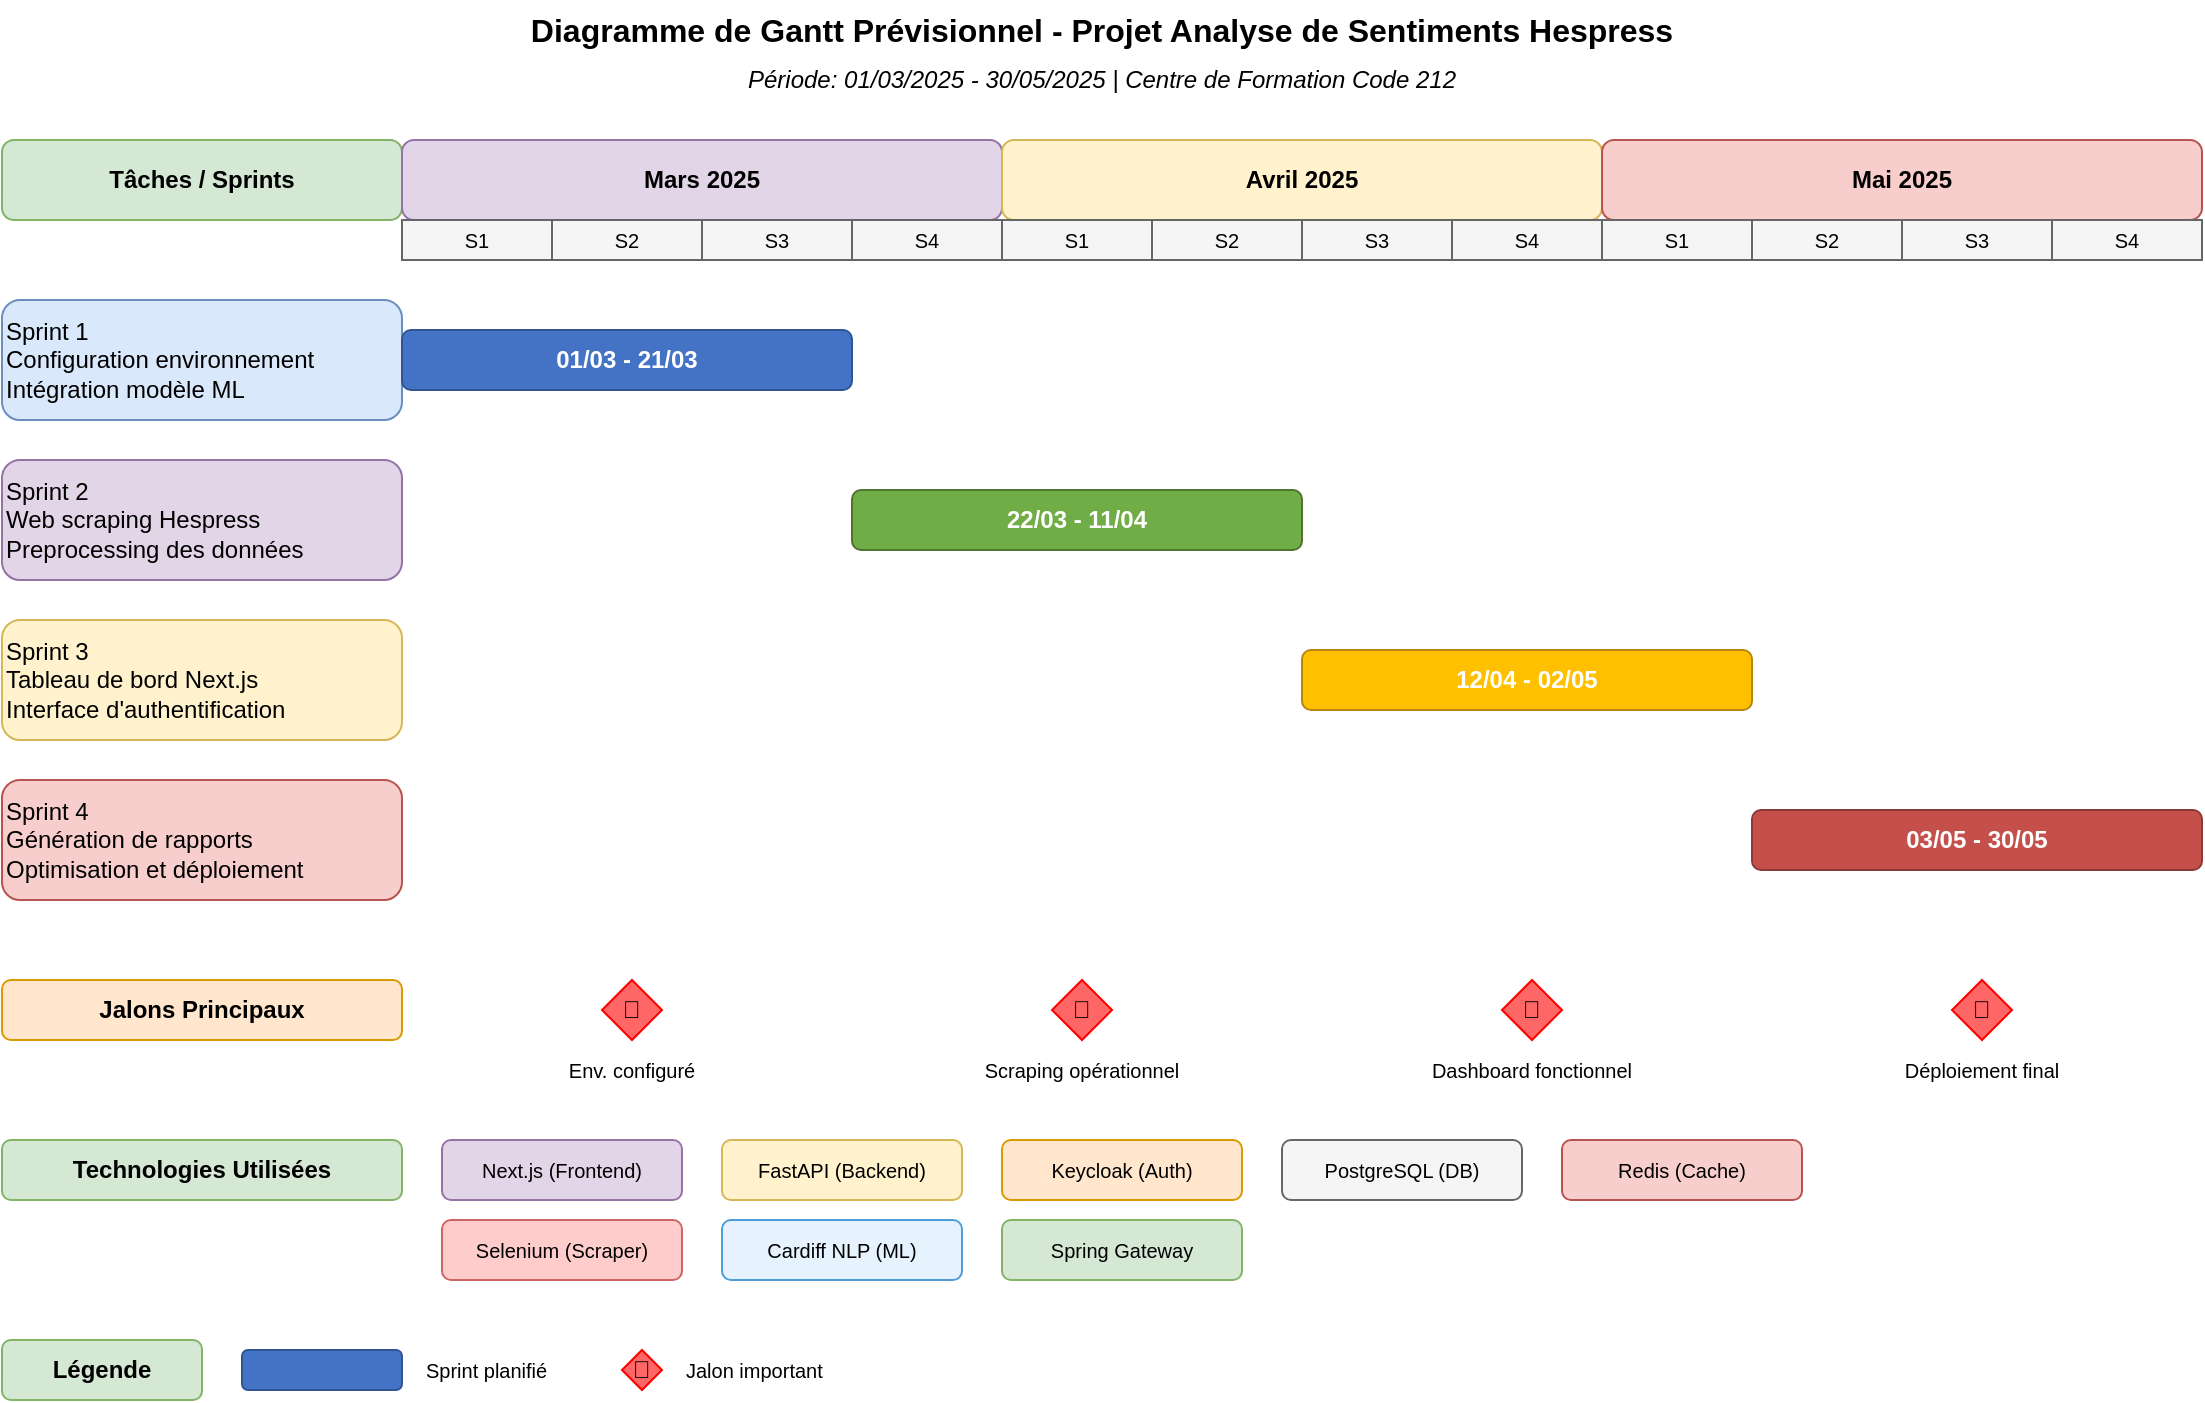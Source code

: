 <mxfile>
    <diagram name="Gantt Prévisionnel - Sentiment Analysis System" id="gantt-diagram">
        <mxGraphModel dx="1422" dy="772" grid="1" gridSize="10" guides="1" tooltips="1" connect="1" arrows="1" fold="1" page="1" pageScale="1" pageWidth="1600" pageHeight="1200" math="0" shadow="0">
            <root>
                <mxCell id="0"/>
                <mxCell id="1" parent="0"/>
                
                <!-- Title -->
                <mxCell id="Title" value="Diagramme de Gantt Prévisionnel - Projet Analyse de Sentiments Hespress" style="text;html=1;strokeColor=none;fillColor=none;align=center;verticalAlign=middle;whiteSpace=wrap;rounded=0;fontStyle=1;fontSize=16;" vertex="1" parent="1">
                    <mxGeometry x="200" y="30" width="800" height="30" as="geometry"/>
                </mxCell>
                
                <!-- Subtitle -->
                <mxCell id="Subtitle" value="Période: 01/03/2025 - 30/05/2025 | Centre de Formation Code 212" style="text;html=1;strokeColor=none;fillColor=none;align=center;verticalAlign=middle;whiteSpace=wrap;rounded=0;fontStyle=2;fontSize=12;" vertex="1" parent="1">
                    <mxGeometry x="200" y="60" width="800" height="20" as="geometry"/>
                </mxCell>
                
                <!-- Headers -->
                <mxCell id="TaskHeader" value="Tâches / Sprints" style="rounded=1;whiteSpace=wrap;html=1;fillColor=#d5e8d4;strokeColor=#82b366;fontStyle=1;" vertex="1" parent="1">
                    <mxGeometry x="50" y="100" width="200" height="40" as="geometry"/>
                </mxCell>
                
                <mxCell id="Mars" value="Mars 2025" style="rounded=1;whiteSpace=wrap;html=1;fillColor=#e1d5e7;strokeColor=#9673a6;fontStyle=1;" vertex="1" parent="1">
                    <mxGeometry x="250" y="100" width="300" height="40" as="geometry"/>
                </mxCell>
                
                <mxCell id="Avril" value="Avril 2025" style="rounded=1;whiteSpace=wrap;html=1;fillColor=#fff2cc;strokeColor=#d6b656;fontStyle=1;" vertex="1" parent="1">
                    <mxGeometry x="550" y="100" width="300" height="40" as="geometry"/>
                </mxCell>
                
                <mxCell id="Mai" value="Mai 2025" style="rounded=1;whiteSpace=wrap;html=1;fillColor=#f8cecc;strokeColor=#b85450;fontStyle=1;" vertex="1" parent="1">
                    <mxGeometry x="850" y="100" width="300" height="40" as="geometry"/>
                </mxCell>
                
                <!-- Week Headers -->
                <mxCell id="MarsS1" value="S1" style="rounded=0;whiteSpace=wrap;html=1;fillColor=#f5f5f5;strokeColor=#666666;fontSize=10;" vertex="1" parent="1">
                    <mxGeometry x="250" y="140" width="75" height="20" as="geometry"/>
                </mxCell>
                
                <mxCell id="MarsS2" value="S2" style="rounded=0;whiteSpace=wrap;html=1;fillColor=#f5f5f5;strokeColor=#666666;fontSize=10;" vertex="1" parent="1">
                    <mxGeometry x="325" y="140" width="75" height="20" as="geometry"/>
                </mxCell>
                
                <mxCell id="MarsS3" value="S3" style="rounded=0;whiteSpace=wrap;html=1;fillColor=#f5f5f5;strokeColor=#666666;fontSize=10;" vertex="1" parent="1">
                    <mxGeometry x="400" y="140" width="75" height="20" as="geometry"/>
                </mxCell>
                
                <mxCell id="MarsS4" value="S4" style="rounded=0;whiteSpace=wrap;html=1;fillColor=#f5f5f5;strokeColor=#666666;fontSize=10;" vertex="1" parent="1">
                    <mxGeometry x="475" y="140" width="75" height="20" as="geometry"/>
                </mxCell>
                
                <mxCell id="AvrilS1" value="S1" style="rounded=0;whiteSpace=wrap;html=1;fillColor=#f5f5f5;strokeColor=#666666;fontSize=10;" vertex="1" parent="1">
                    <mxGeometry x="550" y="140" width="75" height="20" as="geometry"/>
                </mxCell>
                
                <mxCell id="AvrilS2" value="S2" style="rounded=0;whiteSpace=wrap;html=1;fillColor=#f5f5f5;strokeColor=#666666;fontSize=10;" vertex="1" parent="1">
                    <mxGeometry x="625" y="140" width="75" height="20" as="geometry"/>
                </mxCell>
                
                <mxCell id="AvrilS3" value="S3" style="rounded=0;whiteSpace=wrap;html=1;fillColor=#f5f5f5;strokeColor=#666666;fontSize=10;" vertex="1" parent="1">
                    <mxGeometry x="700" y="140" width="75" height="20" as="geometry"/>
                </mxCell>
                
                <mxCell id="AvrilS4" value="S4" style="rounded=0;whiteSpace=wrap;html=1;fillColor=#f5f5f5;strokeColor=#666666;fontSize=10;" vertex="1" parent="1">
                    <mxGeometry x="775" y="140" width="75" height="20" as="geometry"/>
                </mxCell>
                
                <mxCell id="MaiS1" value="S1" style="rounded=0;whiteSpace=wrap;html=1;fillColor=#f5f5f5;strokeColor=#666666;fontSize=10;" vertex="1" parent="1">
                    <mxGeometry x="850" y="140" width="75" height="20" as="geometry"/>
                </mxCell>
                
                <mxCell id="MaiS2" value="S2" style="rounded=0;whiteSpace=wrap;html=1;fillColor=#f5f5f5;strokeColor=#666666;fontSize=10;" vertex="1" parent="1">
                    <mxGeometry x="925" y="140" width="75" height="20" as="geometry"/>
                </mxCell>
                
                <mxCell id="MaiS3" value="S3" style="rounded=0;whiteSpace=wrap;html=1;fillColor=#f5f5f5;strokeColor=#666666;fontSize=10;" vertex="1" parent="1">
                    <mxGeometry x="1000" y="140" width="75" height="20" as="geometry"/>
                </mxCell>
                
                <mxCell id="MaiS4" value="S4" style="rounded=0;whiteSpace=wrap;html=1;fillColor=#f5f5f5;strokeColor=#666666;fontSize=10;" vertex="1" parent="1">
                    <mxGeometry x="1075" y="140" width="75" height="20" as="geometry"/>
                </mxCell>
                
                <!-- Sprint 1 -->
                <mxCell id="Sprint1Label" value="Sprint 1&#xa;Configuration environnement&#xa;Intégration modèle ML" style="rounded=1;whiteSpace=wrap;html=1;fillColor=#dae8fc;strokeColor=#6c8ebf;align=left;verticalAlign=middle;" vertex="1" parent="1">
                    <mxGeometry x="50" y="180" width="200" height="60" as="geometry"/>
                </mxCell>
                
                <mxCell id="Sprint1Bar" value="" style="rounded=1;whiteSpace=wrap;html=1;fillColor=#4472C4;strokeColor=#2F5597;" vertex="1" parent="1">
                    <mxGeometry x="250" y="195" width="225" height="30" as="geometry"/>
                </mxCell>
                
                <mxCell id="Sprint1Text" value="01/03 - 21/03" style="text;html=1;strokeColor=none;fillColor=none;align=center;verticalAlign=middle;whiteSpace=wrap;rounded=0;fontColor=#FFFFFF;fontStyle=1;" vertex="1" parent="1">
                    <mxGeometry x="250" y="195" width="225" height="30" as="geometry"/>
                </mxCell>
                
                <!-- Sprint 2 -->
                <mxCell id="Sprint2Label" value="Sprint 2&#xa;Web scraping Hespress&#xa;Preprocessing des données" style="rounded=1;whiteSpace=wrap;html=1;fillColor=#e1d5e7;strokeColor=#9673a6;align=left;verticalAlign=middle;" vertex="1" parent="1">
                    <mxGeometry x="50" y="260" width="200" height="60" as="geometry"/>
                </mxCell>
                
                <mxCell id="Sprint2Bar" value="" style="rounded=1;whiteSpace=wrap;html=1;fillColor=#70AD47;strokeColor=#4F7530;" vertex="1" parent="1">
                    <mxGeometry x="475" y="275" width="225" height="30" as="geometry"/>
                </mxCell>
                
                <mxCell id="Sprint2Text" value="22/03 - 11/04" style="text;html=1;strokeColor=none;fillColor=none;align=center;verticalAlign=middle;whiteSpace=wrap;rounded=0;fontColor=#FFFFFF;fontStyle=1;" vertex="1" parent="1">
                    <mxGeometry x="475" y="275" width="225" height="30" as="geometry"/>
                </mxCell>
                
                <!-- Sprint 3 -->
                <mxCell id="Sprint3Label" value="Sprint 3&#xa;Tableau de bord Next.js&#xa;Interface d'authentification" style="rounded=1;whiteSpace=wrap;html=1;fillColor=#fff2cc;strokeColor=#d6b656;align=left;verticalAlign=middle;" vertex="1" parent="1">
                    <mxGeometry x="50" y="340" width="200" height="60" as="geometry"/>
                </mxCell>
                
                <mxCell id="Sprint3Bar" value="" style="rounded=1;whiteSpace=wrap;html=1;fillColor=#FFC000;strokeColor=#B8860B;" vertex="1" parent="1">
                    <mxGeometry x="700" y="355" width="225" height="30" as="geometry"/>
                </mxCell>
                
                <mxCell id="Sprint3Text" value="12/04 - 02/05" style="text;html=1;strokeColor=none;fillColor=none;align=center;verticalAlign=middle;whiteSpace=wrap;rounded=0;fontColor=#FFFFFF;fontStyle=1;" vertex="1" parent="1">
                    <mxGeometry x="700" y="355" width="225" height="30" as="geometry"/>
                </mxCell>
                
                <!-- Sprint 4 -->
                <mxCell id="Sprint4Label" value="Sprint 4&#xa;Génération de rapports&#xa;Optimisation et déploiement" style="rounded=1;whiteSpace=wrap;html=1;fillColor=#f8cecc;strokeColor=#b85450;align=left;verticalAlign=middle;" vertex="1" parent="1">
                    <mxGeometry x="50" y="420" width="200" height="60" as="geometry"/>
                </mxCell>
                
                <mxCell id="Sprint4Bar" value="" style="rounded=1;whiteSpace=wrap;html=1;fillColor=#C5504B;strokeColor=#8B3A3A;" vertex="1" parent="1">
                    <mxGeometry x="925" y="435" width="225" height="30" as="geometry"/>
                </mxCell>
                
                <mxCell id="Sprint4Text" value="03/05 - 30/05" style="text;html=1;strokeColor=none;fillColor=none;align=center;verticalAlign=middle;whiteSpace=wrap;rounded=0;fontColor=#FFFFFF;fontStyle=1;" vertex="1" parent="1">
                    <mxGeometry x="925" y="435" width="225" height="30" as="geometry"/>
                </mxCell>
                
                <!-- Milestones -->
                <mxCell id="MilestoneHeader" value="Jalons Principaux" style="rounded=1;whiteSpace=wrap;html=1;fillColor=#ffe6cc;strokeColor=#d79b00;fontStyle=1;" vertex="1" parent="1">
                    <mxGeometry x="50" y="520" width="200" height="30" as="geometry"/>
                </mxCell>
                
                <mxCell id="Milestone1" value="🎯" style="rhombus;whiteSpace=wrap;html=1;fillColor=#ff6666;strokeColor=#ff0000;" vertex="1" parent="1">
                    <mxGeometry x="350" y="520" width="30" height="30" as="geometry"/>
                </mxCell>
                
                <mxCell id="Milestone1Text" value="Env. configuré" style="text;html=1;strokeColor=none;fillColor=none;align=center;verticalAlign=middle;whiteSpace=wrap;rounded=0;fontSize=10;" vertex="1" parent="1">
                    <mxGeometry x="320" y="555" width="90" height="20" as="geometry"/>
                </mxCell>
                
                <mxCell id="Milestone2" value="🎯" style="rhombus;whiteSpace=wrap;html=1;fillColor=#ff6666;strokeColor=#ff0000;" vertex="1" parent="1">
                    <mxGeometry x="575" y="520" width="30" height="30" as="geometry"/>
                </mxCell>
                
                <mxCell id="Milestone2Text" value="Scraping opérationnel" style="text;html=1;strokeColor=none;fillColor=none;align=center;verticalAlign=middle;whiteSpace=wrap;rounded=0;fontSize=10;" vertex="1" parent="1">
                    <mxGeometry x="535" y="555" width="110" height="20" as="geometry"/>
                </mxCell>
                
                <mxCell id="Milestone3" value="🎯" style="rhombus;whiteSpace=wrap;html=1;fillColor=#ff6666;strokeColor=#ff0000;" vertex="1" parent="1">
                    <mxGeometry x="800" y="520" width="30" height="30" as="geometry"/>
                </mxCell>
                
                <mxCell id="Milestone3Text" value="Dashboard fonctionnel" style="text;html=1;strokeColor=none;fillColor=none;align=center;verticalAlign=middle;whiteSpace=wrap;rounded=0;fontSize=10;" vertex="1" parent="1">
                    <mxGeometry x="755" y="555" width="120" height="20" as="geometry"/>
                </mxCell>
                
                <mxCell id="Milestone4" value="🎯" style="rhombus;whiteSpace=wrap;html=1;fillColor=#ff6666;strokeColor=#ff0000;" vertex="1" parent="1">
                    <mxGeometry x="1025" y="520" width="30" height="30" as="geometry"/>
                </mxCell>
                
                <mxCell id="Milestone4Text" value="Déploiement final" style="text;html=1;strokeColor=none;fillColor=none;align=center;verticalAlign=middle;whiteSpace=wrap;rounded=0;fontSize=10;" vertex="1" parent="1">
                    <mxGeometry x="985" y="555" width="110" height="20" as="geometry"/>
                </mxCell>
                
                <!-- Technology Stack Legend -->
                <mxCell id="TechHeader" value="Technologies Utilisées" style="rounded=1;whiteSpace=wrap;html=1;fillColor=#d5e8d4;strokeColor=#82b366;fontStyle=1;" vertex="1" parent="1">
                    <mxGeometry x="50" y="600" width="200" height="30" as="geometry"/>
                </mxCell>
                
                <mxCell id="TechNextJS" value="Next.js (Frontend)" style="rounded=1;whiteSpace=wrap;html=1;fillColor=#e1d5e7;strokeColor=#9673a6;fontSize=10;" vertex="1" parent="1">
                    <mxGeometry x="270" y="600" width="120" height="30" as="geometry"/>
                </mxCell>
                
                <mxCell id="TechFastAPI" value="FastAPI (Backend)" style="rounded=1;whiteSpace=wrap;html=1;fillColor=#fff2cc;strokeColor=#d6b656;fontSize=10;" vertex="1" parent="1">
                    <mxGeometry x="410" y="600" width="120" height="30" as="geometry"/>
                </mxCell>
                
                <mxCell id="TechKeycloak" value="Keycloak (Auth)" style="rounded=1;whiteSpace=wrap;html=1;fillColor=#ffe6cc;strokeColor=#d79b00;fontSize=10;" vertex="1" parent="1">
                    <mxGeometry x="550" y="600" width="120" height="30" as="geometry"/>
                </mxCell>
                
                <mxCell id="TechPostgres" value="PostgreSQL (DB)" style="rounded=1;whiteSpace=wrap;html=1;fillColor=#f5f5f5;strokeColor=#666666;fontSize=10;" vertex="1" parent="1">
                    <mxGeometry x="690" y="600" width="120" height="30" as="geometry"/>
                </mxCell>
                
                <mxCell id="TechRedis" value="Redis (Cache)" style="rounded=1;whiteSpace=wrap;html=1;fillColor=#f8cecc;strokeColor=#b85450;fontSize=10;" vertex="1" parent="1">
                    <mxGeometry x="830" y="600" width="120" height="30" as="geometry"/>
                </mxCell>
                
                <mxCell id="TechSelenium" value="Selenium (Scraper)" style="rounded=1;whiteSpace=wrap;html=1;fillColor=#ffcccc;strokeColor=#cc6666;fontSize=10;" vertex="1" parent="1">
                    <mxGeometry x="270" y="640" width="120" height="30" as="geometry"/>
                </mxCell>
                
                <mxCell id="TechML" value="Cardiff NLP (ML)" style="rounded=1;whiteSpace=wrap;html=1;fillColor=#e6f3ff;strokeColor=#4d9ddb;fontSize=10;" vertex="1" parent="1">
                    <mxGeometry x="410" y="640" width="120" height="30" as="geometry"/>
                </mxCell>
                
                <mxCell id="TechSpring" value="Spring Gateway" style="rounded=1;whiteSpace=wrap;html=1;fillColor=#d5e8d4;strokeColor=#82b366;fontSize=10;" vertex="1" parent="1">
                    <mxGeometry x="550" y="640" width="120" height="30" as="geometry"/>
                </mxCell>
                
                <!-- Progress Legend -->
                <mxCell id="ProgressHeader" value="Légende" style="rounded=1;whiteSpace=wrap;html=1;fillColor=#d5e8d4;strokeColor=#82b366;fontStyle=1;" vertex="1" parent="1">
                    <mxGeometry x="50" y="700" width="100" height="30" as="geometry"/>
                </mxCell>
                
                <mxCell id="ProgressBar" value="" style="rounded=1;whiteSpace=wrap;html=1;fillColor=#4472C4;strokeColor=#2F5597;" vertex="1" parent="1">
                    <mxGeometry x="170" y="705" width="80" height="20" as="geometry"/>
                </mxCell>
                
                <mxCell id="ProgressText" value="Sprint planifié" style="text;html=1;strokeColor=none;fillColor=none;align=left;verticalAlign=middle;whiteSpace=wrap;rounded=0;fontSize=10;" vertex="1" parent="1">
                    <mxGeometry x="260" y="700" width="80" height="30" as="geometry"/>
                </mxCell>
                
                <mxCell id="MilestoneIcon" value="🎯" style="rhombus;whiteSpace=wrap;html=1;fillColor=#ff6666;strokeColor=#ff0000;" vertex="1" parent="1">
                    <mxGeometry x="360" y="705" width="20" height="20" as="geometry"/>
                </mxCell>
                
                <mxCell id="MilestoneTextLegend" value="Jalon important" style="text;html=1;strokeColor=none;fillColor=none;align=left;verticalAlign=middle;whiteSpace=wrap;rounded=0;fontSize=10;" vertex="1" parent="1">
                    <mxGeometry x="390" y="700" width="80" height="30" as="geometry"/>
                </mxCell>
                
            </root>
        </mxGraphModel>
    </diagram>
</mxfile>
